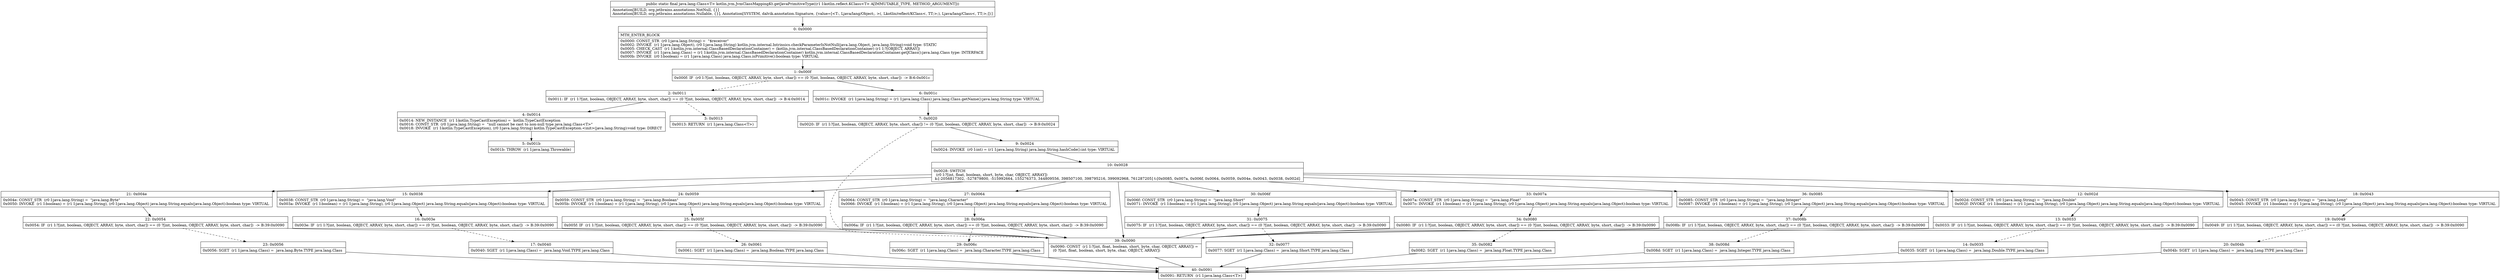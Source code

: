 digraph "CFG forkotlin.jvm.JvmClassMappingKt.getJavaPrimitiveType(Lkotlin\/reflect\/KClass;)Ljava\/lang\/Class;" {
Node_0 [shape=record,label="{0\:\ 0x0000|MTH_ENTER_BLOCK\l|0x0000: CONST_STR  (r0 I:java.lang.String) =  \"$receiver\" \l0x0002: INVOKE  (r1 I:java.lang.Object), (r0 I:java.lang.String) kotlin.jvm.internal.Intrinsics.checkParameterIsNotNull(java.lang.Object, java.lang.String):void type: STATIC \l0x0005: CHECK_CAST  (r1 I:kotlin.jvm.internal.ClassBasedDeclarationContainer) = (kotlin.jvm.internal.ClassBasedDeclarationContainer) (r1 I:?[OBJECT, ARRAY]) \l0x0007: INVOKE  (r1 I:java.lang.Class) = (r1 I:kotlin.jvm.internal.ClassBasedDeclarationContainer) kotlin.jvm.internal.ClassBasedDeclarationContainer.getJClass():java.lang.Class type: INTERFACE \l0x000b: INVOKE  (r0 I:boolean) = (r1 I:java.lang.Class) java.lang.Class.isPrimitive():boolean type: VIRTUAL \l}"];
Node_1 [shape=record,label="{1\:\ 0x000f|0x000f: IF  (r0 I:?[int, boolean, OBJECT, ARRAY, byte, short, char]) == (0 ?[int, boolean, OBJECT, ARRAY, byte, short, char])  \-\> B:6:0x001c \l}"];
Node_2 [shape=record,label="{2\:\ 0x0011|0x0011: IF  (r1 I:?[int, boolean, OBJECT, ARRAY, byte, short, char]) == (0 ?[int, boolean, OBJECT, ARRAY, byte, short, char])  \-\> B:4:0x0014 \l}"];
Node_3 [shape=record,label="{3\:\ 0x0013|0x0013: RETURN  (r1 I:java.lang.Class\<T\>) \l}"];
Node_4 [shape=record,label="{4\:\ 0x0014|0x0014: NEW_INSTANCE  (r1 I:kotlin.TypeCastException) =  kotlin.TypeCastException \l0x0016: CONST_STR  (r0 I:java.lang.String) =  \"null cannot be cast to non\-null type java.lang.Class\<T\>\" \l0x0018: INVOKE  (r1 I:kotlin.TypeCastException), (r0 I:java.lang.String) kotlin.TypeCastException.\<init\>(java.lang.String):void type: DIRECT \l}"];
Node_5 [shape=record,label="{5\:\ 0x001b|0x001b: THROW  (r1 I:java.lang.Throwable) \l}"];
Node_6 [shape=record,label="{6\:\ 0x001c|0x001c: INVOKE  (r1 I:java.lang.String) = (r1 I:java.lang.Class) java.lang.Class.getName():java.lang.String type: VIRTUAL \l}"];
Node_7 [shape=record,label="{7\:\ 0x0020|0x0020: IF  (r1 I:?[int, boolean, OBJECT, ARRAY, byte, short, char]) != (0 ?[int, boolean, OBJECT, ARRAY, byte, short, char])  \-\> B:9:0x0024 \l}"];
Node_9 [shape=record,label="{9\:\ 0x0024|0x0024: INVOKE  (r0 I:int) = (r1 I:java.lang.String) java.lang.String.hashCode():int type: VIRTUAL \l}"];
Node_10 [shape=record,label="{10\:\ 0x0028|0x0028: SWITCH  \l  (r0 I:?[int, float, boolean, short, byte, char, OBJECT, ARRAY])\l k:[\-2056817302, \-527879800, \-515992664, 155276373, 344809556, 398507100, 398795216, 399092968, 761287205] t:[0x0085, 0x007a, 0x006f, 0x0064, 0x0059, 0x004e, 0x0043, 0x0038, 0x002d] \l}"];
Node_12 [shape=record,label="{12\:\ 0x002d|0x002d: CONST_STR  (r0 I:java.lang.String) =  \"java.lang.Double\" \l0x002f: INVOKE  (r1 I:boolean) = (r1 I:java.lang.String), (r0 I:java.lang.Object) java.lang.String.equals(java.lang.Object):boolean type: VIRTUAL \l}"];
Node_13 [shape=record,label="{13\:\ 0x0033|0x0033: IF  (r1 I:?[int, boolean, OBJECT, ARRAY, byte, short, char]) == (0 ?[int, boolean, OBJECT, ARRAY, byte, short, char])  \-\> B:39:0x0090 \l}"];
Node_14 [shape=record,label="{14\:\ 0x0035|0x0035: SGET  (r1 I:java.lang.Class) =  java.lang.Double.TYPE java.lang.Class \l}"];
Node_15 [shape=record,label="{15\:\ 0x0038|0x0038: CONST_STR  (r0 I:java.lang.String) =  \"java.lang.Void\" \l0x003a: INVOKE  (r1 I:boolean) = (r1 I:java.lang.String), (r0 I:java.lang.Object) java.lang.String.equals(java.lang.Object):boolean type: VIRTUAL \l}"];
Node_16 [shape=record,label="{16\:\ 0x003e|0x003e: IF  (r1 I:?[int, boolean, OBJECT, ARRAY, byte, short, char]) == (0 ?[int, boolean, OBJECT, ARRAY, byte, short, char])  \-\> B:39:0x0090 \l}"];
Node_17 [shape=record,label="{17\:\ 0x0040|0x0040: SGET  (r1 I:java.lang.Class) =  java.lang.Void.TYPE java.lang.Class \l}"];
Node_18 [shape=record,label="{18\:\ 0x0043|0x0043: CONST_STR  (r0 I:java.lang.String) =  \"java.lang.Long\" \l0x0045: INVOKE  (r1 I:boolean) = (r1 I:java.lang.String), (r0 I:java.lang.Object) java.lang.String.equals(java.lang.Object):boolean type: VIRTUAL \l}"];
Node_19 [shape=record,label="{19\:\ 0x0049|0x0049: IF  (r1 I:?[int, boolean, OBJECT, ARRAY, byte, short, char]) == (0 ?[int, boolean, OBJECT, ARRAY, byte, short, char])  \-\> B:39:0x0090 \l}"];
Node_20 [shape=record,label="{20\:\ 0x004b|0x004b: SGET  (r1 I:java.lang.Class) =  java.lang.Long.TYPE java.lang.Class \l}"];
Node_21 [shape=record,label="{21\:\ 0x004e|0x004e: CONST_STR  (r0 I:java.lang.String) =  \"java.lang.Byte\" \l0x0050: INVOKE  (r1 I:boolean) = (r1 I:java.lang.String), (r0 I:java.lang.Object) java.lang.String.equals(java.lang.Object):boolean type: VIRTUAL \l}"];
Node_22 [shape=record,label="{22\:\ 0x0054|0x0054: IF  (r1 I:?[int, boolean, OBJECT, ARRAY, byte, short, char]) == (0 ?[int, boolean, OBJECT, ARRAY, byte, short, char])  \-\> B:39:0x0090 \l}"];
Node_23 [shape=record,label="{23\:\ 0x0056|0x0056: SGET  (r1 I:java.lang.Class) =  java.lang.Byte.TYPE java.lang.Class \l}"];
Node_24 [shape=record,label="{24\:\ 0x0059|0x0059: CONST_STR  (r0 I:java.lang.String) =  \"java.lang.Boolean\" \l0x005b: INVOKE  (r1 I:boolean) = (r1 I:java.lang.String), (r0 I:java.lang.Object) java.lang.String.equals(java.lang.Object):boolean type: VIRTUAL \l}"];
Node_25 [shape=record,label="{25\:\ 0x005f|0x005f: IF  (r1 I:?[int, boolean, OBJECT, ARRAY, byte, short, char]) == (0 ?[int, boolean, OBJECT, ARRAY, byte, short, char])  \-\> B:39:0x0090 \l}"];
Node_26 [shape=record,label="{26\:\ 0x0061|0x0061: SGET  (r1 I:java.lang.Class) =  java.lang.Boolean.TYPE java.lang.Class \l}"];
Node_27 [shape=record,label="{27\:\ 0x0064|0x0064: CONST_STR  (r0 I:java.lang.String) =  \"java.lang.Character\" \l0x0066: INVOKE  (r1 I:boolean) = (r1 I:java.lang.String), (r0 I:java.lang.Object) java.lang.String.equals(java.lang.Object):boolean type: VIRTUAL \l}"];
Node_28 [shape=record,label="{28\:\ 0x006a|0x006a: IF  (r1 I:?[int, boolean, OBJECT, ARRAY, byte, short, char]) == (0 ?[int, boolean, OBJECT, ARRAY, byte, short, char])  \-\> B:39:0x0090 \l}"];
Node_29 [shape=record,label="{29\:\ 0x006c|0x006c: SGET  (r1 I:java.lang.Class) =  java.lang.Character.TYPE java.lang.Class \l}"];
Node_30 [shape=record,label="{30\:\ 0x006f|0x006f: CONST_STR  (r0 I:java.lang.String) =  \"java.lang.Short\" \l0x0071: INVOKE  (r1 I:boolean) = (r1 I:java.lang.String), (r0 I:java.lang.Object) java.lang.String.equals(java.lang.Object):boolean type: VIRTUAL \l}"];
Node_31 [shape=record,label="{31\:\ 0x0075|0x0075: IF  (r1 I:?[int, boolean, OBJECT, ARRAY, byte, short, char]) == (0 ?[int, boolean, OBJECT, ARRAY, byte, short, char])  \-\> B:39:0x0090 \l}"];
Node_32 [shape=record,label="{32\:\ 0x0077|0x0077: SGET  (r1 I:java.lang.Class) =  java.lang.Short.TYPE java.lang.Class \l}"];
Node_33 [shape=record,label="{33\:\ 0x007a|0x007a: CONST_STR  (r0 I:java.lang.String) =  \"java.lang.Float\" \l0x007c: INVOKE  (r1 I:boolean) = (r1 I:java.lang.String), (r0 I:java.lang.Object) java.lang.String.equals(java.lang.Object):boolean type: VIRTUAL \l}"];
Node_34 [shape=record,label="{34\:\ 0x0080|0x0080: IF  (r1 I:?[int, boolean, OBJECT, ARRAY, byte, short, char]) == (0 ?[int, boolean, OBJECT, ARRAY, byte, short, char])  \-\> B:39:0x0090 \l}"];
Node_35 [shape=record,label="{35\:\ 0x0082|0x0082: SGET  (r1 I:java.lang.Class) =  java.lang.Float.TYPE java.lang.Class \l}"];
Node_36 [shape=record,label="{36\:\ 0x0085|0x0085: CONST_STR  (r0 I:java.lang.String) =  \"java.lang.Integer\" \l0x0087: INVOKE  (r1 I:boolean) = (r1 I:java.lang.String), (r0 I:java.lang.Object) java.lang.String.equals(java.lang.Object):boolean type: VIRTUAL \l}"];
Node_37 [shape=record,label="{37\:\ 0x008b|0x008b: IF  (r1 I:?[int, boolean, OBJECT, ARRAY, byte, short, char]) == (0 ?[int, boolean, OBJECT, ARRAY, byte, short, char])  \-\> B:39:0x0090 \l}"];
Node_38 [shape=record,label="{38\:\ 0x008d|0x008d: SGET  (r1 I:java.lang.Class) =  java.lang.Integer.TYPE java.lang.Class \l}"];
Node_39 [shape=record,label="{39\:\ 0x0090|0x0090: CONST  (r1 I:?[int, float, boolean, short, byte, char, OBJECT, ARRAY]) = \l  (0 ?[int, float, boolean, short, byte, char, OBJECT, ARRAY])\l \l}"];
Node_40 [shape=record,label="{40\:\ 0x0091|0x0091: RETURN  (r1 I:java.lang.Class\<T\>) \l}"];
MethodNode[shape=record,label="{public static final java.lang.Class\<T\> kotlin.jvm.JvmClassMappingKt.getJavaPrimitiveType((r1 I:kotlin.reflect.KClass\<T\> A[IMMUTABLE_TYPE, METHOD_ARGUMENT]))  | Annotation[BUILD, org.jetbrains.annotations.NotNull, \{\}]\lAnnotation[BUILD, org.jetbrains.annotations.Nullable, \{\}], Annotation[SYSTEM, dalvik.annotation.Signature, \{value=[\<T:, Ljava\/lang\/Object;, \>(, Lkotlin\/reflect\/KClass\<, TT;\>;), Ljava\/lang\/Class\<, TT;\>;]\}]\l}"];
MethodNode -> Node_0;
Node_0 -> Node_1;
Node_1 -> Node_2[style=dashed];
Node_1 -> Node_6;
Node_2 -> Node_3[style=dashed];
Node_2 -> Node_4;
Node_4 -> Node_5;
Node_6 -> Node_7;
Node_7 -> Node_9;
Node_7 -> Node_39[style=dashed];
Node_9 -> Node_10;
Node_10 -> Node_12;
Node_10 -> Node_15;
Node_10 -> Node_18;
Node_10 -> Node_21;
Node_10 -> Node_24;
Node_10 -> Node_27;
Node_10 -> Node_30;
Node_10 -> Node_33;
Node_10 -> Node_36;
Node_10 -> Node_39;
Node_12 -> Node_13;
Node_13 -> Node_14[style=dashed];
Node_13 -> Node_39;
Node_14 -> Node_40;
Node_15 -> Node_16;
Node_16 -> Node_17[style=dashed];
Node_16 -> Node_39;
Node_17 -> Node_40;
Node_18 -> Node_19;
Node_19 -> Node_20[style=dashed];
Node_19 -> Node_39;
Node_20 -> Node_40;
Node_21 -> Node_22;
Node_22 -> Node_23[style=dashed];
Node_22 -> Node_39;
Node_23 -> Node_40;
Node_24 -> Node_25;
Node_25 -> Node_26[style=dashed];
Node_25 -> Node_39;
Node_26 -> Node_40;
Node_27 -> Node_28;
Node_28 -> Node_29[style=dashed];
Node_28 -> Node_39;
Node_29 -> Node_40;
Node_30 -> Node_31;
Node_31 -> Node_32[style=dashed];
Node_31 -> Node_39;
Node_32 -> Node_40;
Node_33 -> Node_34;
Node_34 -> Node_35[style=dashed];
Node_34 -> Node_39;
Node_35 -> Node_40;
Node_36 -> Node_37;
Node_37 -> Node_38[style=dashed];
Node_37 -> Node_39;
Node_38 -> Node_40;
Node_39 -> Node_40;
}

